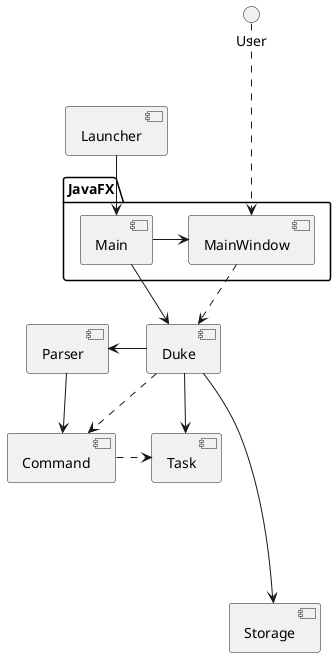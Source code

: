 @startuml
package "JavaFX" {
    [Main]
    [MainWindow]
}
[Launcher] -down-> [Main]
[Main] -> [MainWindow]
[Main] -down-> [Duke]
() "User" .down..> [MainWindow]
[MainWindow] .> [Duke]
[Duke] -down-> [Task]
[Duke] ----> [Storage]
[Duke] -left-> [Parser]
[Parser] -down-> [Command]
[Duke] .down.> [Command]
[Command] .> [Task]
@enduml
